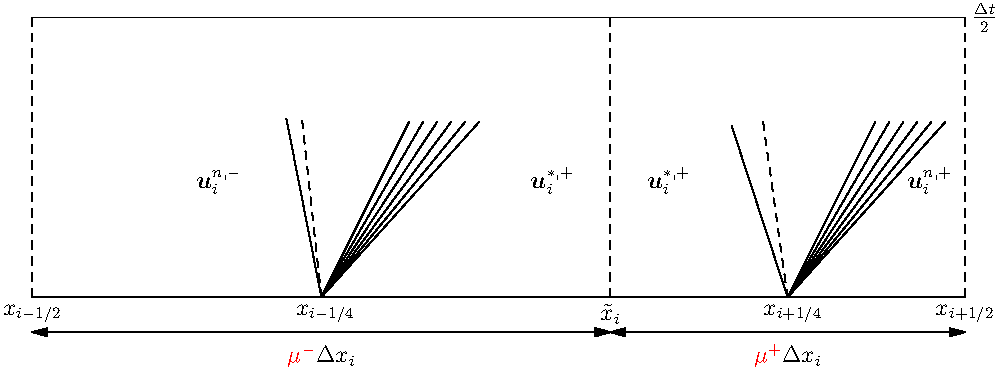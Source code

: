 import graph;
size(500,0);
texpreamble("\usepackage{amsmath}\usepackage{amsfonts}\usepackage{xcolor}\newcommand{\cred}[1]{\textcolor{red}{#1}}");


real a = 1;

real xmin = 0.0;
real xmax = 40.0;

real dx = xmax - xmin;

real xi = 0.38 * xmax;

real m1 = (xmax - xi) / (xmax - xmin);
real m2 = 1.0 - m1;

real yi = xmin + m1*dx;

real right_centre = 0.5 * (xmax + yi);
real left_centre = 0.5 * (xmin + yi);

real right_rarefaction(real x)
{
   return 1.0*(x-right_centre)/a;
}

real right_contact(real x)
{
   return -7.0*(x-right_centre)/a;
}

real right_shock(real x)
{
	return -3.0(x-right_centre)/a;
}

real left_rarefaction(real x)
{
   return 1.0*(x-left_centre)/a;
}

real left_contact(real x)
{
   return -9.0*(x-left_centre)/a;
}

real left_shock(real x)
{
	return -5.0(x-left_centre)/a;
}

pen axis = linewidth(0.5) + linecap(2);
draw( (xmin,0)--(xmax,0), axis);

label("$\boldsymbol {u}_i^{*,+}$", (yi+2.5,5));
label("$\boldsymbol {u}_i^{*,+}$", (yi-2.5,5));
label("$\boldsymbol {u}_i^{n,+}$", (xmax-1.5,5));
label("$\boldsymbol {u}_i^{n,-}$", (xmin+8,5));

real T = 15.0;
real a1 = 0.5;
real a2 = 0.9;
int n = 6;
real da = (a2-a1)/(n-1);

for(a=a1; a<=a2; a+=da)
{
   draw(graph(right_rarefaction,right_centre,right_centre+a*0.5*T));
}

draw( Label("$x_{i+1/4}$", BeginPoint), graph(right_contact,right_centre,right_centre-0.07*T),dashed);
draw(graph(right_shock,right_centre,right_centre-0.16*T));


for(a=a1; a<=a2; a+=da)
{
   draw(graph(left_rarefaction,left_centre,left_centre+a*0.5*T));
}

draw(Label("$x_{i-1/4}$", BeginPoint), graph(left_contact,left_centre,left_centre-0.055*T),dashed);
draw(graph(left_shock,left_centre,left_centre-0.1*T));

draw((xmin,-1.5)--(yi,-1.5), Arrows );
label("$\cred{\mu^-} \Delta x_i$", (0.5*(xmin+yi), -2.5));

draw((yi,-1.5)--(xmax,-1.5), Arrows );
label("$\cred{\mu^+} \Delta x_i$", (0.5*(xmax+yi), -2.5));

real ceiling_height = 0.8;

draw( Label("$\frac{\Delta t}{2}$",EndPoint), (xmin,ceiling_height*T)--(xmax,ceiling_height*T), axis);
draw( Label("$\tilde{x}_i$",BeginPoint), (yi,0)--(yi,ceiling_height*T), axis+dashed);
draw( Label("$x_{i-1/2}$",BeginPoint), ( xmin,0)--( xmin,ceiling_height*T), axis+dashed);
draw( Label("$x_{i+1/2}$",BeginPoint), ( xmax,0)--( xmax,ceiling_height*T), axis+dashed);
